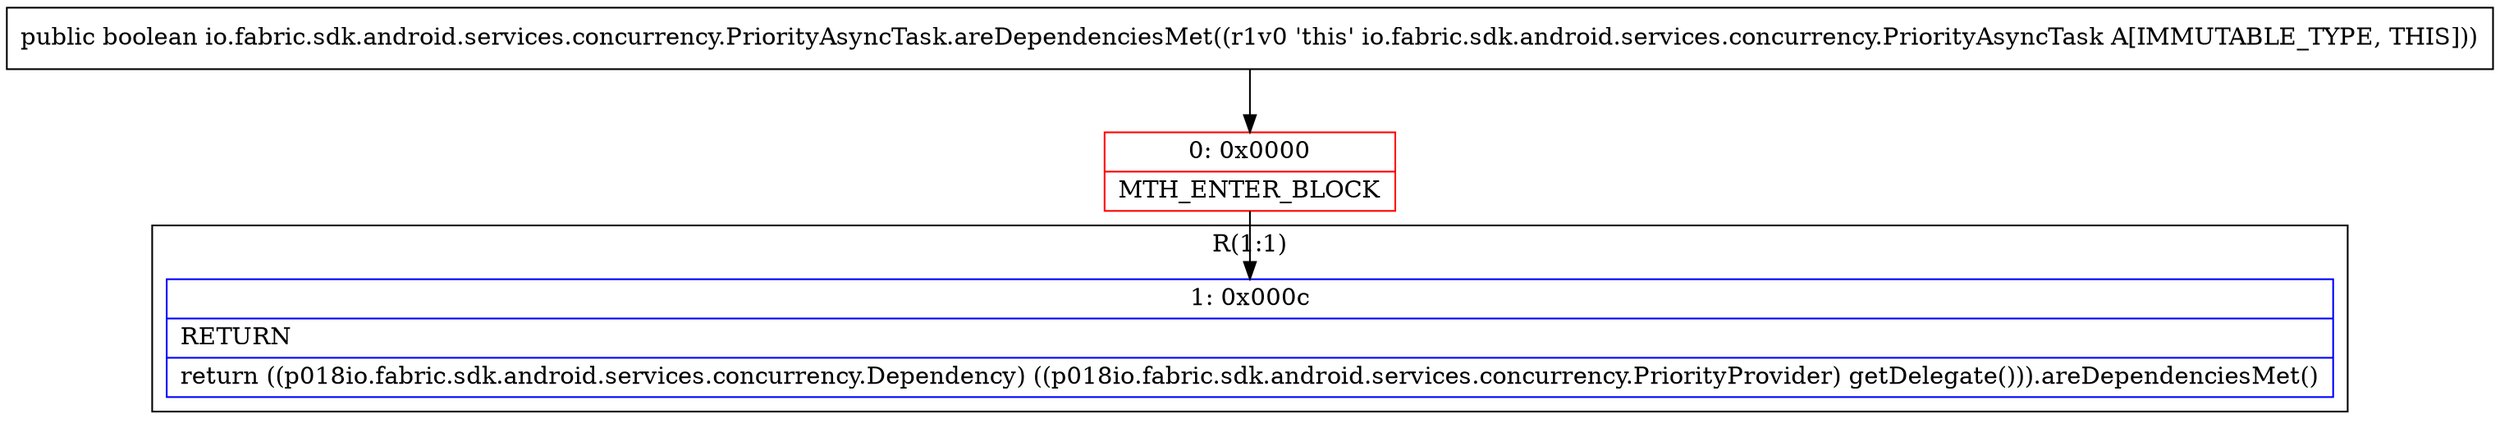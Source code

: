 digraph "CFG forio.fabric.sdk.android.services.concurrency.PriorityAsyncTask.areDependenciesMet()Z" {
subgraph cluster_Region_1344258770 {
label = "R(1:1)";
node [shape=record,color=blue];
Node_1 [shape=record,label="{1\:\ 0x000c|RETURN\l|return ((p018io.fabric.sdk.android.services.concurrency.Dependency) ((p018io.fabric.sdk.android.services.concurrency.PriorityProvider) getDelegate())).areDependenciesMet()\l}"];
}
Node_0 [shape=record,color=red,label="{0\:\ 0x0000|MTH_ENTER_BLOCK\l}"];
MethodNode[shape=record,label="{public boolean io.fabric.sdk.android.services.concurrency.PriorityAsyncTask.areDependenciesMet((r1v0 'this' io.fabric.sdk.android.services.concurrency.PriorityAsyncTask A[IMMUTABLE_TYPE, THIS])) }"];
MethodNode -> Node_0;
Node_0 -> Node_1;
}

